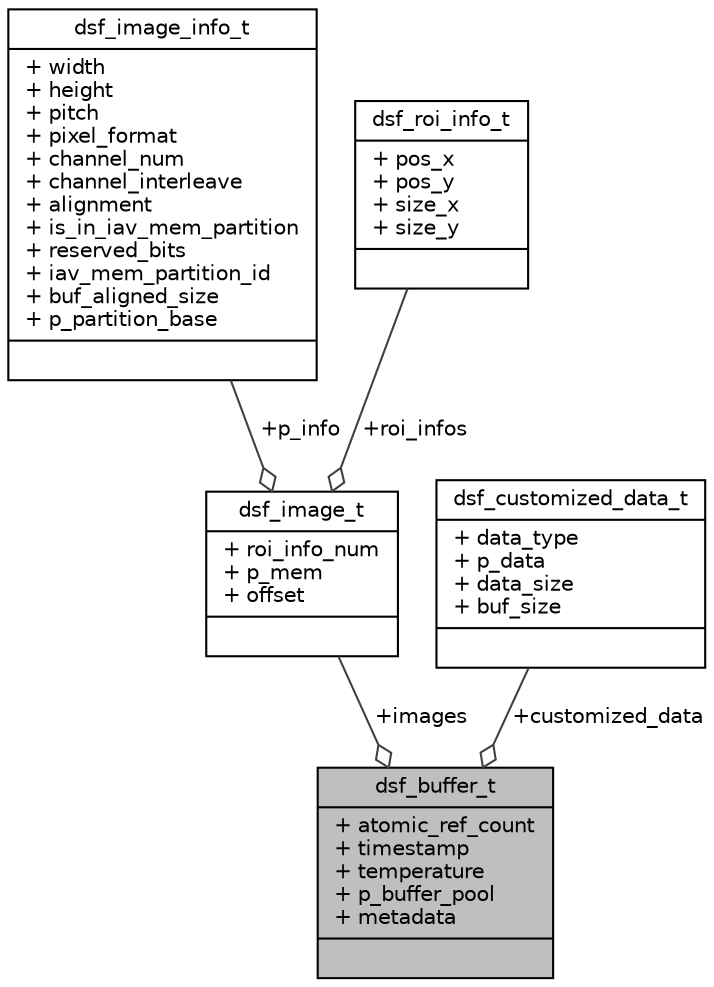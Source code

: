 digraph "dsf_buffer_t"
{
 // INTERACTIVE_SVG=YES
 // LATEX_PDF_SIZE
  bgcolor="transparent";
  edge [fontname="Helvetica",fontsize="10",labelfontname="Helvetica",labelfontsize="10"];
  node [fontname="Helvetica",fontsize="10",shape=record];
  Node1 [label="{dsf_buffer_t\n|+ atomic_ref_count\l+ timestamp\l+ temperature\l+ p_buffer_pool\l+ metadata\l|}",height=0.2,width=0.4,color="black", fillcolor="grey75", style="filled", fontcolor="black",tooltip=" "];
  Node2 -> Node1 [color="grey25",fontsize="10",style="solid",label=" +images" ,arrowhead="odiamond",fontname="Helvetica"];
  Node2 [label="{dsf_image_t\n|+ roi_info_num\l+ p_mem\l+ offset\l|}",height=0.2,width=0.4,color="black",URL="$d4/da2/structdsf__image__t.html",tooltip=" "];
  Node3 -> Node2 [color="grey25",fontsize="10",style="solid",label=" +p_info" ,arrowhead="odiamond",fontname="Helvetica"];
  Node3 [label="{dsf_image_info_t\n|+ width\l+ height\l+ pitch\l+ pixel_format\l+ channel_num\l+ channel_interleave\l+ alignment\l+ is_in_iav_mem_partition\l+ reserved_bits\l+ iav_mem_partition_id\l+ buf_aligned_size\l+ p_partition_base\l|}",height=0.2,width=0.4,color="black",URL="$d7/d80/structdsf__image__info__t.html",tooltip=" "];
  Node4 -> Node2 [color="grey25",fontsize="10",style="solid",label=" +roi_infos" ,arrowhead="odiamond",fontname="Helvetica"];
  Node4 [label="{dsf_roi_info_t\n|+ pos_x\l+ pos_y\l+ size_x\l+ size_y\l|}",height=0.2,width=0.4,color="black",URL="$df/d3c/structdsf__roi__info__t.html",tooltip=" "];
  Node5 -> Node1 [color="grey25",fontsize="10",style="solid",label=" +customized_data" ,arrowhead="odiamond",fontname="Helvetica"];
  Node5 [label="{dsf_customized_data_t\n|+ data_type\l+ p_data\l+ data_size\l+ buf_size\l|}",height=0.2,width=0.4,color="black",URL="$d9/d74/structdsf__customized__data__t.html",tooltip=" "];
}
